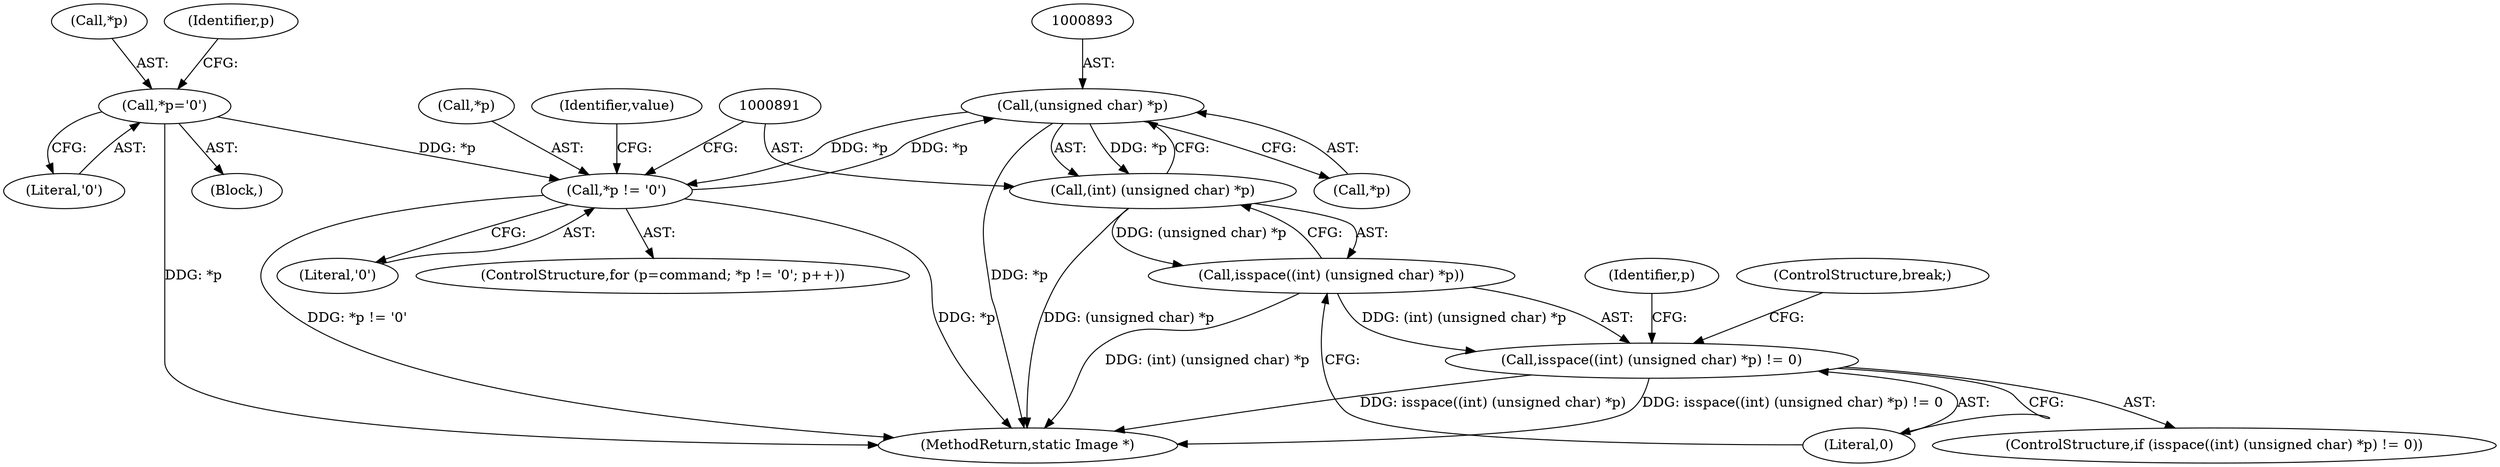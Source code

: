 digraph "0_ImageMagick6_7d11230060fa9c8f67e53c85224daf6648805c7b@pointer" {
"1000892" [label="(Call,(unsigned char) *p)"];
"1000881" [label="(Call,*p != '\0')"];
"1000892" [label="(Call,(unsigned char) *p)"];
"1000693" [label="(Call,*p='\0')"];
"1000890" [label="(Call,(int) (unsigned char) *p)"];
"1000889" [label="(Call,isspace((int) (unsigned char) *p))"];
"1000888" [label="(Call,isspace((int) (unsigned char) *p) != 0)"];
"1000887" [label="(ControlStructure,if (isspace((int) (unsigned char) *p) != 0))"];
"1000897" [label="(ControlStructure,break;)"];
"1000696" [label="(Literal,'\0')"];
"1000882" [label="(Call,*p)"];
"1000886" [label="(Identifier,p)"];
"1000694" [label="(Call,*p)"];
"1002409" [label="(MethodReturn,static Image *)"];
"1000889" [label="(Call,isspace((int) (unsigned char) *p))"];
"1000666" [label="(Block,)"];
"1000894" [label="(Call,*p)"];
"1000890" [label="(Call,(int) (unsigned char) *p)"];
"1000877" [label="(ControlStructure,for (p=command; *p != '\0'; p++))"];
"1000892" [label="(Call,(unsigned char) *p)"];
"1000881" [label="(Call,*p != '\0')"];
"1000896" [label="(Literal,0)"];
"1000899" [label="(Identifier,value)"];
"1000693" [label="(Call,*p='\0')"];
"1000698" [label="(Identifier,p)"];
"1000884" [label="(Literal,'\0')"];
"1000888" [label="(Call,isspace((int) (unsigned char) *p) != 0)"];
"1000892" -> "1000890"  [label="AST: "];
"1000892" -> "1000894"  [label="CFG: "];
"1000893" -> "1000892"  [label="AST: "];
"1000894" -> "1000892"  [label="AST: "];
"1000890" -> "1000892"  [label="CFG: "];
"1000892" -> "1002409"  [label="DDG: *p"];
"1000892" -> "1000881"  [label="DDG: *p"];
"1000892" -> "1000890"  [label="DDG: *p"];
"1000881" -> "1000892"  [label="DDG: *p"];
"1000881" -> "1000877"  [label="AST: "];
"1000881" -> "1000884"  [label="CFG: "];
"1000882" -> "1000881"  [label="AST: "];
"1000884" -> "1000881"  [label="AST: "];
"1000891" -> "1000881"  [label="CFG: "];
"1000899" -> "1000881"  [label="CFG: "];
"1000881" -> "1002409"  [label="DDG: *p != '\0'"];
"1000881" -> "1002409"  [label="DDG: *p"];
"1000693" -> "1000881"  [label="DDG: *p"];
"1000693" -> "1000666"  [label="AST: "];
"1000693" -> "1000696"  [label="CFG: "];
"1000694" -> "1000693"  [label="AST: "];
"1000696" -> "1000693"  [label="AST: "];
"1000698" -> "1000693"  [label="CFG: "];
"1000693" -> "1002409"  [label="DDG: *p"];
"1000890" -> "1000889"  [label="AST: "];
"1000891" -> "1000890"  [label="AST: "];
"1000889" -> "1000890"  [label="CFG: "];
"1000890" -> "1002409"  [label="DDG: (unsigned char) *p"];
"1000890" -> "1000889"  [label="DDG: (unsigned char) *p"];
"1000889" -> "1000888"  [label="AST: "];
"1000896" -> "1000889"  [label="CFG: "];
"1000889" -> "1002409"  [label="DDG: (int) (unsigned char) *p"];
"1000889" -> "1000888"  [label="DDG: (int) (unsigned char) *p"];
"1000888" -> "1000887"  [label="AST: "];
"1000888" -> "1000896"  [label="CFG: "];
"1000896" -> "1000888"  [label="AST: "];
"1000897" -> "1000888"  [label="CFG: "];
"1000886" -> "1000888"  [label="CFG: "];
"1000888" -> "1002409"  [label="DDG: isspace((int) (unsigned char) *p) != 0"];
"1000888" -> "1002409"  [label="DDG: isspace((int) (unsigned char) *p)"];
}
